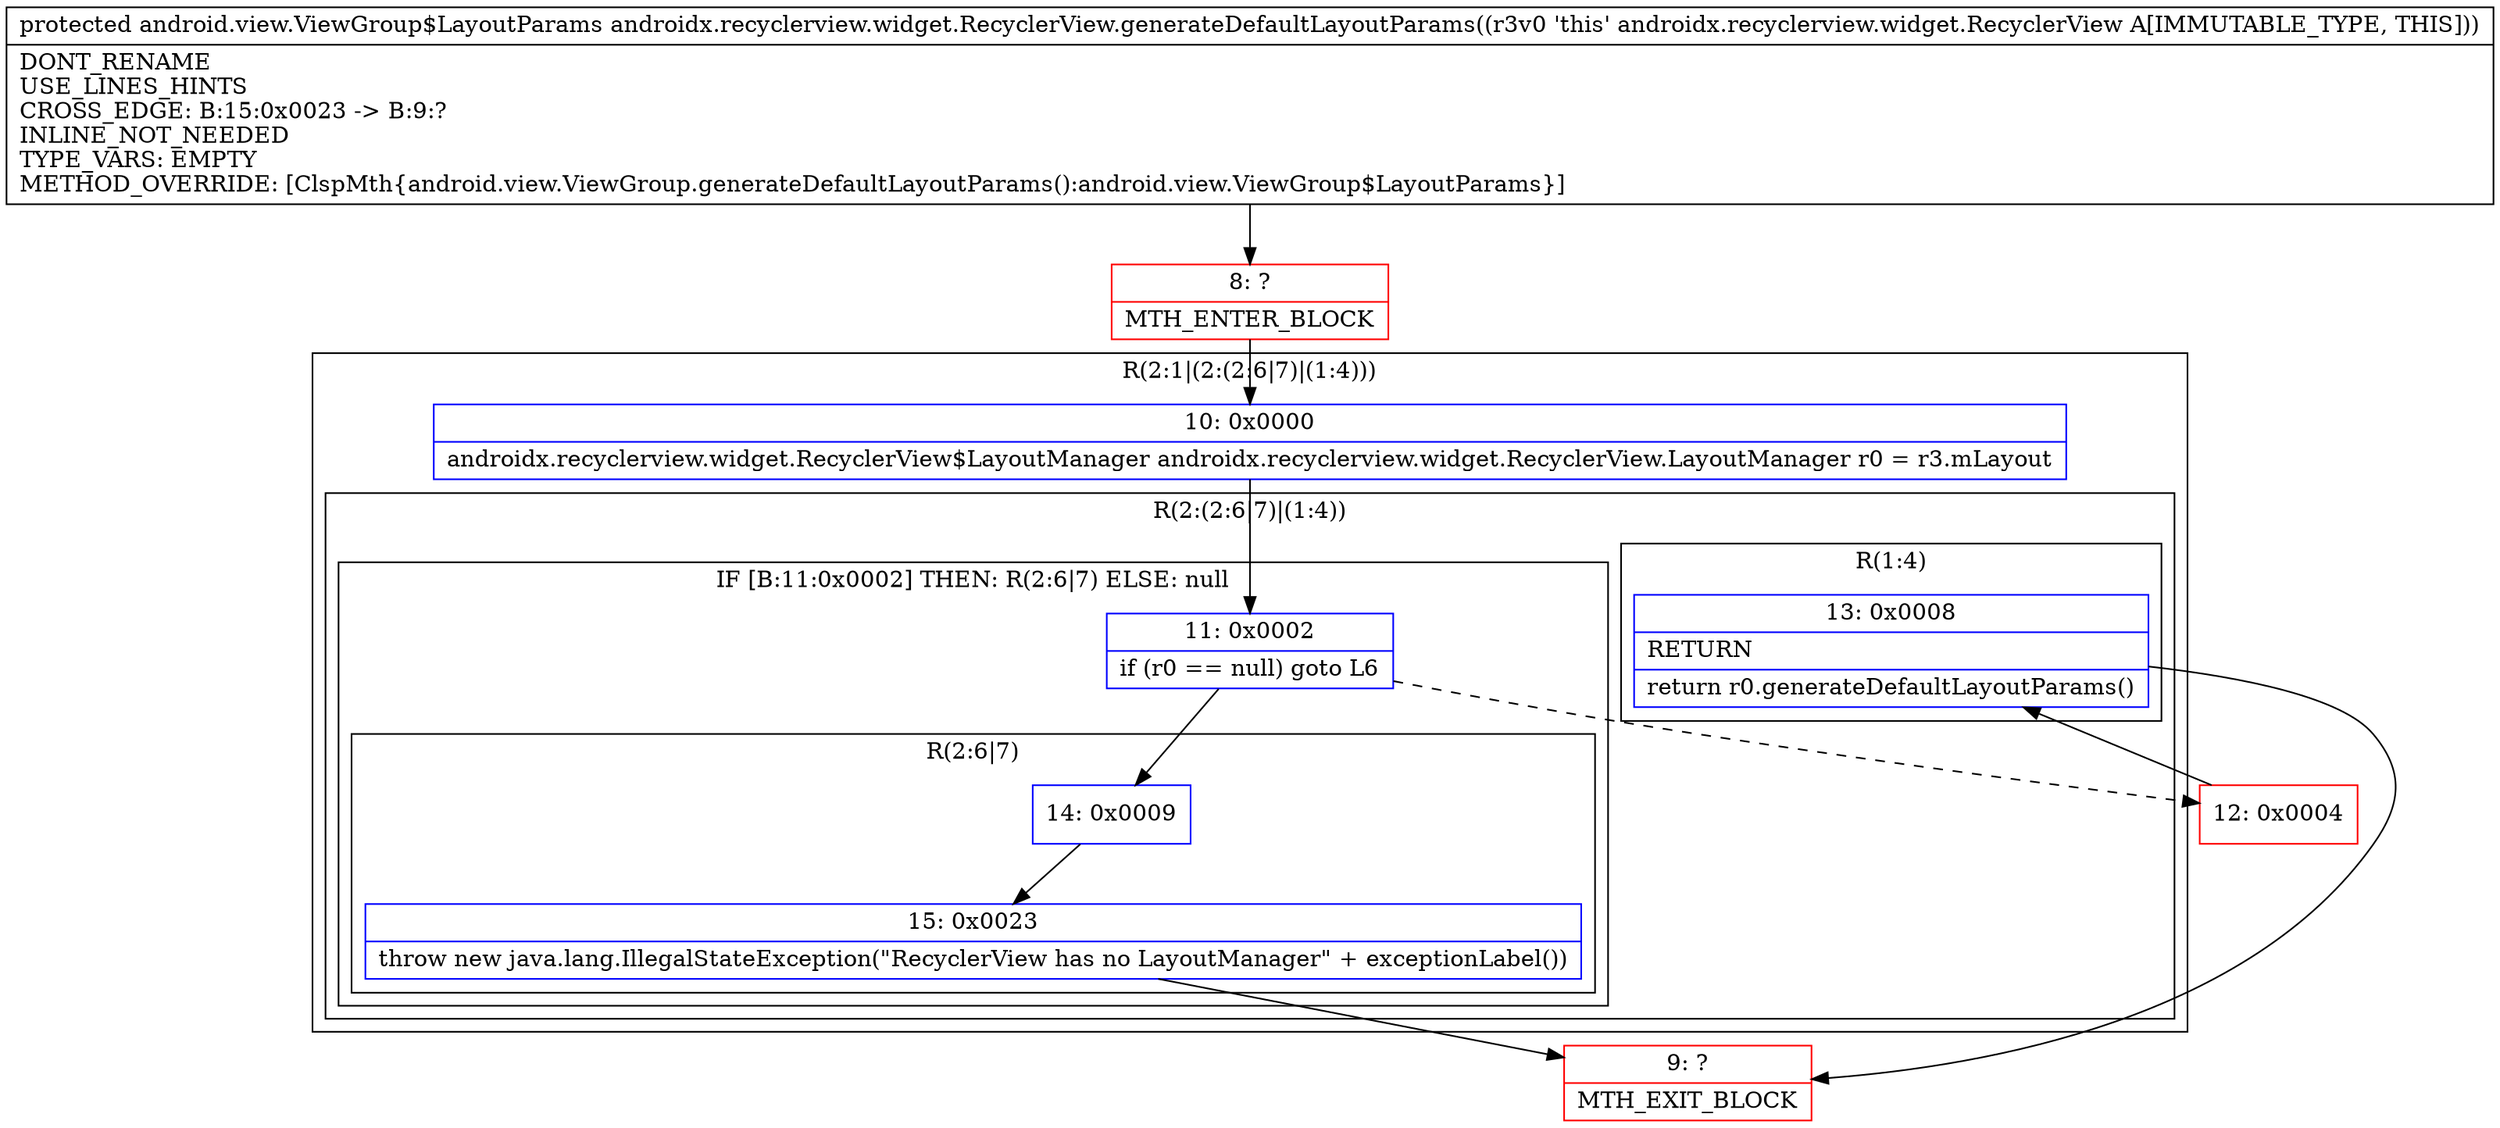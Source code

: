 digraph "CFG forandroidx.recyclerview.widget.RecyclerView.generateDefaultLayoutParams()Landroid\/view\/ViewGroup$LayoutParams;" {
subgraph cluster_Region_1585535161 {
label = "R(2:1|(2:(2:6|7)|(1:4)))";
node [shape=record,color=blue];
Node_10 [shape=record,label="{10\:\ 0x0000|androidx.recyclerview.widget.RecyclerView$LayoutManager androidx.recyclerview.widget.RecyclerView.LayoutManager r0 = r3.mLayout\l}"];
subgraph cluster_Region_12968899 {
label = "R(2:(2:6|7)|(1:4))";
node [shape=record,color=blue];
subgraph cluster_IfRegion_340420998 {
label = "IF [B:11:0x0002] THEN: R(2:6|7) ELSE: null";
node [shape=record,color=blue];
Node_11 [shape=record,label="{11\:\ 0x0002|if (r0 == null) goto L6\l}"];
subgraph cluster_Region_1278742393 {
label = "R(2:6|7)";
node [shape=record,color=blue];
Node_14 [shape=record,label="{14\:\ 0x0009}"];
Node_15 [shape=record,label="{15\:\ 0x0023|throw new java.lang.IllegalStateException(\"RecyclerView has no LayoutManager\" + exceptionLabel())\l}"];
}
}
subgraph cluster_Region_2106985283 {
label = "R(1:4)";
node [shape=record,color=blue];
Node_13 [shape=record,label="{13\:\ 0x0008|RETURN\l|return r0.generateDefaultLayoutParams()\l}"];
}
}
}
Node_8 [shape=record,color=red,label="{8\:\ ?|MTH_ENTER_BLOCK\l}"];
Node_12 [shape=record,color=red,label="{12\:\ 0x0004}"];
Node_9 [shape=record,color=red,label="{9\:\ ?|MTH_EXIT_BLOCK\l}"];
MethodNode[shape=record,label="{protected android.view.ViewGroup$LayoutParams androidx.recyclerview.widget.RecyclerView.generateDefaultLayoutParams((r3v0 'this' androidx.recyclerview.widget.RecyclerView A[IMMUTABLE_TYPE, THIS]))  | DONT_RENAME\lUSE_LINES_HINTS\lCROSS_EDGE: B:15:0x0023 \-\> B:9:?\lINLINE_NOT_NEEDED\lTYPE_VARS: EMPTY\lMETHOD_OVERRIDE: [ClspMth\{android.view.ViewGroup.generateDefaultLayoutParams():android.view.ViewGroup$LayoutParams\}]\l}"];
MethodNode -> Node_8;Node_10 -> Node_11;
Node_11 -> Node_12[style=dashed];
Node_11 -> Node_14;
Node_14 -> Node_15;
Node_15 -> Node_9;
Node_13 -> Node_9;
Node_8 -> Node_10;
Node_12 -> Node_13;
}

